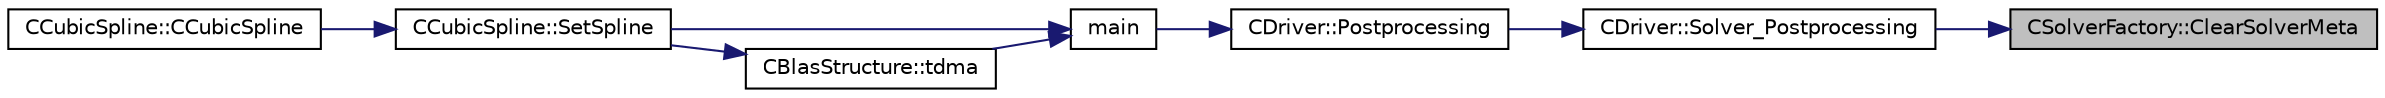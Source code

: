 digraph "CSolverFactory::ClearSolverMeta"
{
 // LATEX_PDF_SIZE
  edge [fontname="Helvetica",fontsize="10",labelfontname="Helvetica",labelfontsize="10"];
  node [fontname="Helvetica",fontsize="10",shape=record];
  rankdir="RL";
  Node1 [label="CSolverFactory::ClearSolverMeta",height=0.2,width=0.4,color="black", fillcolor="grey75", style="filled", fontcolor="black",tooltip="Clear the solver meta data."];
  Node1 -> Node2 [dir="back",color="midnightblue",fontsize="10",style="solid",fontname="Helvetica"];
  Node2 [label="CDriver::Solver_Postprocessing",height=0.2,width=0.4,color="black", fillcolor="white", style="filled",URL="$classCDriver.html#a02bea0b418275a0b95e0a6257d245f67",tooltip="Definition and allocation of all solution classes."];
  Node2 -> Node3 [dir="back",color="midnightblue",fontsize="10",style="solid",fontname="Helvetica"];
  Node3 [label="CDriver::Postprocessing",height=0.2,width=0.4,color="black", fillcolor="white", style="filled",URL="$classCDriver.html#a6ad9df8d8a8de75033ef296fed39c213",tooltip="Deallocation routine."];
  Node3 -> Node4 [dir="back",color="midnightblue",fontsize="10",style="solid",fontname="Helvetica"];
  Node4 [label="main",height=0.2,width=0.4,color="black", fillcolor="white", style="filled",URL="$SU2__CFD_8cpp.html#a0ddf1224851353fc92bfbff6f499fa97",tooltip=" "];
  Node4 -> Node5 [dir="back",color="midnightblue",fontsize="10",style="solid",fontname="Helvetica"];
  Node5 [label="CCubicSpline::SetSpline",height=0.2,width=0.4,color="black", fillcolor="white", style="filled",URL="$classCCubicSpline.html#adebd09a8541c796bef56126c6dac8217",tooltip="Build the spline."];
  Node5 -> Node6 [dir="back",color="midnightblue",fontsize="10",style="solid",fontname="Helvetica"];
  Node6 [label="CCubicSpline::CCubicSpline",height=0.2,width=0.4,color="black", fillcolor="white", style="filled",URL="$classCCubicSpline.html#a54563f11c26c56e03c2eb1a792fce067",tooltip="Constructor of the CCubicSpline class (defaults to natural spline)."];
  Node4 -> Node7 [dir="back",color="midnightblue",fontsize="10",style="solid",fontname="Helvetica"];
  Node7 [label="CBlasStructure::tdma",height=0.2,width=0.4,color="black", fillcolor="white", style="filled",URL="$classCBlasStructure.html#aa0cc381060dee0e8c2d4d1e326e64feb",tooltip="Algorithm to solve a linear system with a tridiagonal matrix."];
  Node7 -> Node5 [dir="back",color="midnightblue",fontsize="10",style="solid",fontname="Helvetica"];
}
